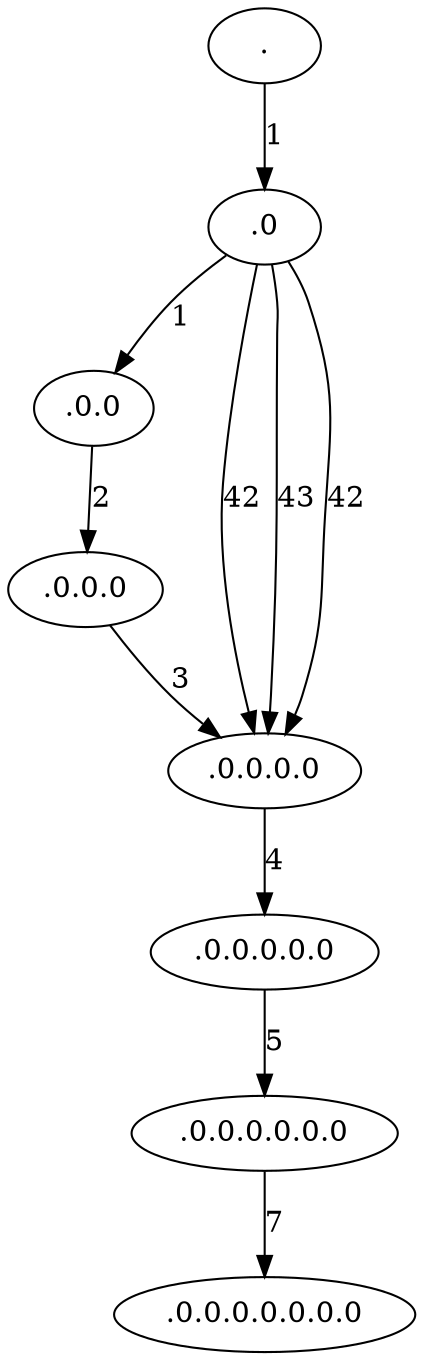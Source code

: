 digraph G {
0[label="."];
1[label=".0"];
2[label=".0.0"];
3[label=".0.0.0"];
4[label=".0.0.0.0"];
5[label=".0.0.0.0.0"];
6[label=".0.0.0.0.0.0"];
7[label=".0.0.0.0.0.0.0"];
0->1 [label=1];
1->2 [label=1];
2->3 [label=2];
3->4 [label=3];
4->5 [label=4];
5->6 [label=5];
6->7 [label=7];
1->4 [label=42];
1->4 [label=43];
1->4 [label=42];
}
